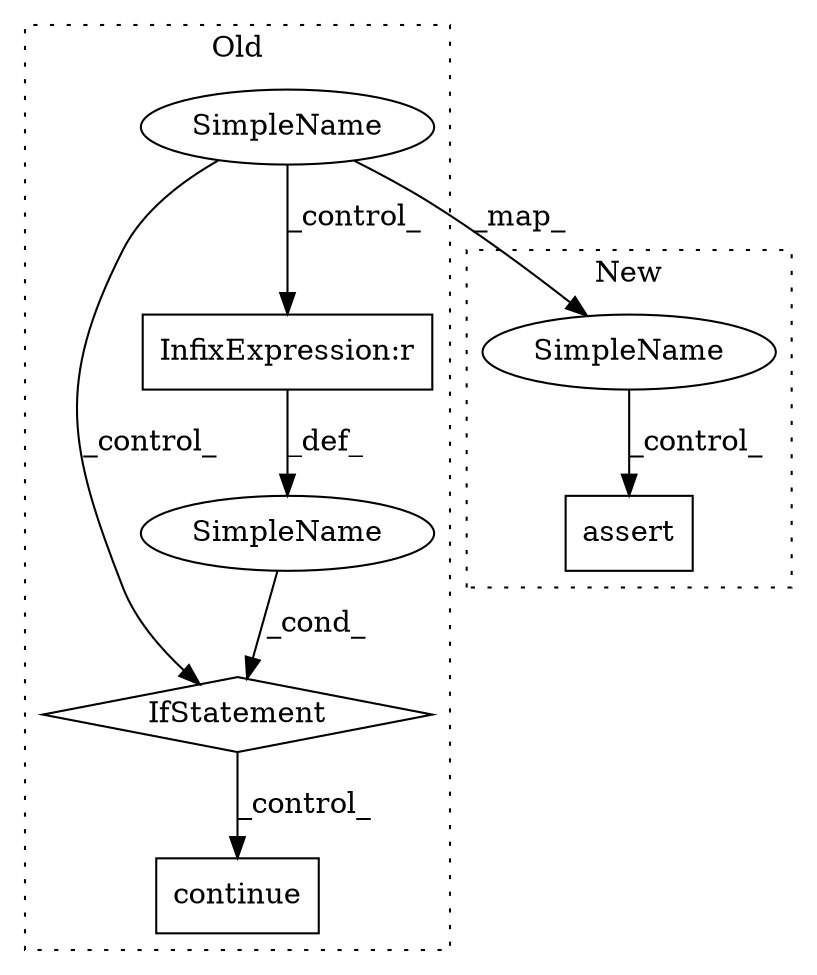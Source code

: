 digraph G {
subgraph cluster0 {
1 [label="continue" a="18" s="29058" l="9" shape="box"];
3 [label="IfStatement" a="25" s="27980,28020" l="4,2" shape="diamond"];
4 [label="SimpleName" a="42" s="" l="" shape="ellipse"];
5 [label="InfixExpression:r" a="27" s="27998" l="4" shape="box"];
6 [label="SimpleName" a="42" s="27719" l="12" shape="ellipse"];
label = "Old";
style="dotted";
}
subgraph cluster1 {
2 [label="assert" a="32" s="29867,30019" l="12,-5" shape="box"];
7 [label="SimpleName" a="42" s="27983" l="12" shape="ellipse"];
label = "New";
style="dotted";
}
3 -> 1 [label="_control_"];
4 -> 3 [label="_cond_"];
5 -> 4 [label="_def_"];
6 -> 3 [label="_control_"];
6 -> 7 [label="_map_"];
6 -> 5 [label="_control_"];
7 -> 2 [label="_control_"];
}